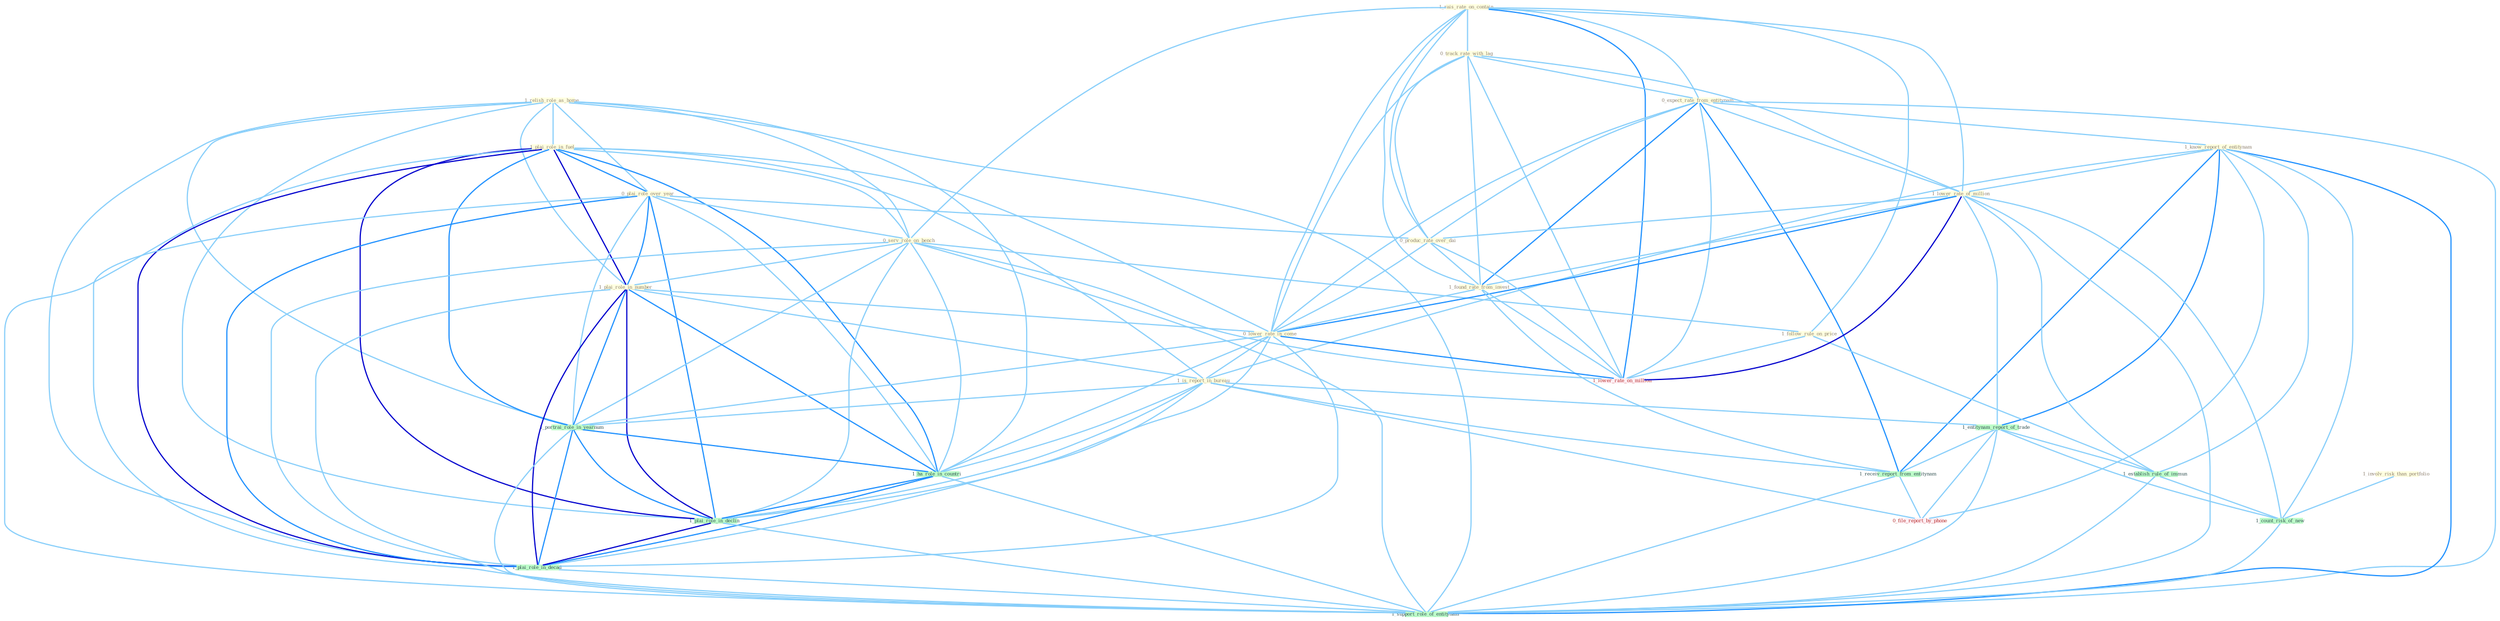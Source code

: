 Graph G{ 
    node
    [shape=polygon,style=filled,width=.5,height=.06,color="#BDFCC9",fixedsize=true,fontsize=4,
    fontcolor="#2f4f4f"];
    {node
    [color="#ffffe0", fontcolor="#8b7d6b"] "1_relish_role_as_home " "1_plai_role_in_fuel " "1_rais_rate_on_contain " "0_track_rate_with_lag " "0_plai_role_over_year " "0_serv_role_on_bench " "0_expect_rate_from_entitynam " "1_know_report_of_entitynam " "1_follow_rule_on_price " "1_lower_rate_of_million " "0_produc_rate_over_dai " "1_found_rate_from_invest " "1_plai_role_in_number " "1_involv_risk_than_portfolio " "0_lower_rate_in_come " "1_is_report_in_bureau "}
{node [color="#fff0f5", fontcolor="#b22222"] "1_lower_rate_on_million " "0_file_report_by_phone "}
edge [color="#B0E2FF"];

	"1_relish_role_as_home " -- "1_plai_role_in_fuel " [w="1", color="#87cefa" ];
	"1_relish_role_as_home " -- "0_plai_role_over_year " [w="1", color="#87cefa" ];
	"1_relish_role_as_home " -- "0_serv_role_on_bench " [w="1", color="#87cefa" ];
	"1_relish_role_as_home " -- "1_plai_role_in_number " [w="1", color="#87cefa" ];
	"1_relish_role_as_home " -- "1_portrai_role_in_yearnum " [w="1", color="#87cefa" ];
	"1_relish_role_as_home " -- "1_ha_role_in_countri " [w="1", color="#87cefa" ];
	"1_relish_role_as_home " -- "1_plai_role_in_declin " [w="1", color="#87cefa" ];
	"1_relish_role_as_home " -- "1_plai_role_in_decad " [w="1", color="#87cefa" ];
	"1_relish_role_as_home " -- "1_support_role_of_entitynam " [w="1", color="#87cefa" ];
	"1_plai_role_in_fuel " -- "0_plai_role_over_year " [w="2", color="#1e90ff" , len=0.8];
	"1_plai_role_in_fuel " -- "0_serv_role_on_bench " [w="1", color="#87cefa" ];
	"1_plai_role_in_fuel " -- "1_plai_role_in_number " [w="3", color="#0000cd" , len=0.6];
	"1_plai_role_in_fuel " -- "0_lower_rate_in_come " [w="1", color="#87cefa" ];
	"1_plai_role_in_fuel " -- "1_is_report_in_bureau " [w="1", color="#87cefa" ];
	"1_plai_role_in_fuel " -- "1_portrai_role_in_yearnum " [w="2", color="#1e90ff" , len=0.8];
	"1_plai_role_in_fuel " -- "1_ha_role_in_countri " [w="2", color="#1e90ff" , len=0.8];
	"1_plai_role_in_fuel " -- "1_plai_role_in_declin " [w="3", color="#0000cd" , len=0.6];
	"1_plai_role_in_fuel " -- "1_plai_role_in_decad " [w="3", color="#0000cd" , len=0.6];
	"1_plai_role_in_fuel " -- "1_support_role_of_entitynam " [w="1", color="#87cefa" ];
	"1_rais_rate_on_contain " -- "0_track_rate_with_lag " [w="1", color="#87cefa" ];
	"1_rais_rate_on_contain " -- "0_serv_role_on_bench " [w="1", color="#87cefa" ];
	"1_rais_rate_on_contain " -- "0_expect_rate_from_entitynam " [w="1", color="#87cefa" ];
	"1_rais_rate_on_contain " -- "1_follow_rule_on_price " [w="1", color="#87cefa" ];
	"1_rais_rate_on_contain " -- "1_lower_rate_of_million " [w="1", color="#87cefa" ];
	"1_rais_rate_on_contain " -- "0_produc_rate_over_dai " [w="1", color="#87cefa" ];
	"1_rais_rate_on_contain " -- "1_found_rate_from_invest " [w="1", color="#87cefa" ];
	"1_rais_rate_on_contain " -- "0_lower_rate_in_come " [w="1", color="#87cefa" ];
	"1_rais_rate_on_contain " -- "1_lower_rate_on_million " [w="2", color="#1e90ff" , len=0.8];
	"0_track_rate_with_lag " -- "0_expect_rate_from_entitynam " [w="1", color="#87cefa" ];
	"0_track_rate_with_lag " -- "1_lower_rate_of_million " [w="1", color="#87cefa" ];
	"0_track_rate_with_lag " -- "0_produc_rate_over_dai " [w="1", color="#87cefa" ];
	"0_track_rate_with_lag " -- "1_found_rate_from_invest " [w="1", color="#87cefa" ];
	"0_track_rate_with_lag " -- "0_lower_rate_in_come " [w="1", color="#87cefa" ];
	"0_track_rate_with_lag " -- "1_lower_rate_on_million " [w="1", color="#87cefa" ];
	"0_plai_role_over_year " -- "0_serv_role_on_bench " [w="1", color="#87cefa" ];
	"0_plai_role_over_year " -- "0_produc_rate_over_dai " [w="1", color="#87cefa" ];
	"0_plai_role_over_year " -- "1_plai_role_in_number " [w="2", color="#1e90ff" , len=0.8];
	"0_plai_role_over_year " -- "1_portrai_role_in_yearnum " [w="1", color="#87cefa" ];
	"0_plai_role_over_year " -- "1_ha_role_in_countri " [w="1", color="#87cefa" ];
	"0_plai_role_over_year " -- "1_plai_role_in_declin " [w="2", color="#1e90ff" , len=0.8];
	"0_plai_role_over_year " -- "1_plai_role_in_decad " [w="2", color="#1e90ff" , len=0.8];
	"0_plai_role_over_year " -- "1_support_role_of_entitynam " [w="1", color="#87cefa" ];
	"0_serv_role_on_bench " -- "1_follow_rule_on_price " [w="1", color="#87cefa" ];
	"0_serv_role_on_bench " -- "1_plai_role_in_number " [w="1", color="#87cefa" ];
	"0_serv_role_on_bench " -- "1_portrai_role_in_yearnum " [w="1", color="#87cefa" ];
	"0_serv_role_on_bench " -- "1_ha_role_in_countri " [w="1", color="#87cefa" ];
	"0_serv_role_on_bench " -- "1_lower_rate_on_million " [w="1", color="#87cefa" ];
	"0_serv_role_on_bench " -- "1_plai_role_in_declin " [w="1", color="#87cefa" ];
	"0_serv_role_on_bench " -- "1_plai_role_in_decad " [w="1", color="#87cefa" ];
	"0_serv_role_on_bench " -- "1_support_role_of_entitynam " [w="1", color="#87cefa" ];
	"0_expect_rate_from_entitynam " -- "1_know_report_of_entitynam " [w="1", color="#87cefa" ];
	"0_expect_rate_from_entitynam " -- "1_lower_rate_of_million " [w="1", color="#87cefa" ];
	"0_expect_rate_from_entitynam " -- "0_produc_rate_over_dai " [w="1", color="#87cefa" ];
	"0_expect_rate_from_entitynam " -- "1_found_rate_from_invest " [w="2", color="#1e90ff" , len=0.8];
	"0_expect_rate_from_entitynam " -- "0_lower_rate_in_come " [w="1", color="#87cefa" ];
	"0_expect_rate_from_entitynam " -- "1_lower_rate_on_million " [w="1", color="#87cefa" ];
	"0_expect_rate_from_entitynam " -- "1_receiv_report_from_entitynam " [w="2", color="#1e90ff" , len=0.8];
	"0_expect_rate_from_entitynam " -- "1_support_role_of_entitynam " [w="1", color="#87cefa" ];
	"1_know_report_of_entitynam " -- "1_lower_rate_of_million " [w="1", color="#87cefa" ];
	"1_know_report_of_entitynam " -- "1_is_report_in_bureau " [w="1", color="#87cefa" ];
	"1_know_report_of_entitynam " -- "1_entitynam_report_of_trade " [w="2", color="#1e90ff" , len=0.8];
	"1_know_report_of_entitynam " -- "1_receiv_report_from_entitynam " [w="2", color="#1e90ff" , len=0.8];
	"1_know_report_of_entitynam " -- "1_establish_rule_of_immun " [w="1", color="#87cefa" ];
	"1_know_report_of_entitynam " -- "1_count_risk_of_new " [w="1", color="#87cefa" ];
	"1_know_report_of_entitynam " -- "0_file_report_by_phone " [w="1", color="#87cefa" ];
	"1_know_report_of_entitynam " -- "1_support_role_of_entitynam " [w="2", color="#1e90ff" , len=0.8];
	"1_follow_rule_on_price " -- "1_lower_rate_on_million " [w="1", color="#87cefa" ];
	"1_follow_rule_on_price " -- "1_establish_rule_of_immun " [w="1", color="#87cefa" ];
	"1_lower_rate_of_million " -- "0_produc_rate_over_dai " [w="1", color="#87cefa" ];
	"1_lower_rate_of_million " -- "1_found_rate_from_invest " [w="1", color="#87cefa" ];
	"1_lower_rate_of_million " -- "0_lower_rate_in_come " [w="2", color="#1e90ff" , len=0.8];
	"1_lower_rate_of_million " -- "1_lower_rate_on_million " [w="3", color="#0000cd" , len=0.6];
	"1_lower_rate_of_million " -- "1_entitynam_report_of_trade " [w="1", color="#87cefa" ];
	"1_lower_rate_of_million " -- "1_establish_rule_of_immun " [w="1", color="#87cefa" ];
	"1_lower_rate_of_million " -- "1_count_risk_of_new " [w="1", color="#87cefa" ];
	"1_lower_rate_of_million " -- "1_support_role_of_entitynam " [w="1", color="#87cefa" ];
	"0_produc_rate_over_dai " -- "1_found_rate_from_invest " [w="1", color="#87cefa" ];
	"0_produc_rate_over_dai " -- "0_lower_rate_in_come " [w="1", color="#87cefa" ];
	"0_produc_rate_over_dai " -- "1_lower_rate_on_million " [w="1", color="#87cefa" ];
	"1_found_rate_from_invest " -- "0_lower_rate_in_come " [w="1", color="#87cefa" ];
	"1_found_rate_from_invest " -- "1_lower_rate_on_million " [w="1", color="#87cefa" ];
	"1_found_rate_from_invest " -- "1_receiv_report_from_entitynam " [w="1", color="#87cefa" ];
	"1_plai_role_in_number " -- "0_lower_rate_in_come " [w="1", color="#87cefa" ];
	"1_plai_role_in_number " -- "1_is_report_in_bureau " [w="1", color="#87cefa" ];
	"1_plai_role_in_number " -- "1_portrai_role_in_yearnum " [w="2", color="#1e90ff" , len=0.8];
	"1_plai_role_in_number " -- "1_ha_role_in_countri " [w="2", color="#1e90ff" , len=0.8];
	"1_plai_role_in_number " -- "1_plai_role_in_declin " [w="3", color="#0000cd" , len=0.6];
	"1_plai_role_in_number " -- "1_plai_role_in_decad " [w="3", color="#0000cd" , len=0.6];
	"1_plai_role_in_number " -- "1_support_role_of_entitynam " [w="1", color="#87cefa" ];
	"1_involv_risk_than_portfolio " -- "1_count_risk_of_new " [w="1", color="#87cefa" ];
	"0_lower_rate_in_come " -- "1_is_report_in_bureau " [w="1", color="#87cefa" ];
	"0_lower_rate_in_come " -- "1_portrai_role_in_yearnum " [w="1", color="#87cefa" ];
	"0_lower_rate_in_come " -- "1_ha_role_in_countri " [w="1", color="#87cefa" ];
	"0_lower_rate_in_come " -- "1_lower_rate_on_million " [w="2", color="#1e90ff" , len=0.8];
	"0_lower_rate_in_come " -- "1_plai_role_in_declin " [w="1", color="#87cefa" ];
	"0_lower_rate_in_come " -- "1_plai_role_in_decad " [w="1", color="#87cefa" ];
	"1_is_report_in_bureau " -- "1_portrai_role_in_yearnum " [w="1", color="#87cefa" ];
	"1_is_report_in_bureau " -- "1_ha_role_in_countri " [w="1", color="#87cefa" ];
	"1_is_report_in_bureau " -- "1_entitynam_report_of_trade " [w="1", color="#87cefa" ];
	"1_is_report_in_bureau " -- "1_receiv_report_from_entitynam " [w="1", color="#87cefa" ];
	"1_is_report_in_bureau " -- "1_plai_role_in_declin " [w="1", color="#87cefa" ];
	"1_is_report_in_bureau " -- "1_plai_role_in_decad " [w="1", color="#87cefa" ];
	"1_is_report_in_bureau " -- "0_file_report_by_phone " [w="1", color="#87cefa" ];
	"1_portrai_role_in_yearnum " -- "1_ha_role_in_countri " [w="2", color="#1e90ff" , len=0.8];
	"1_portrai_role_in_yearnum " -- "1_plai_role_in_declin " [w="2", color="#1e90ff" , len=0.8];
	"1_portrai_role_in_yearnum " -- "1_plai_role_in_decad " [w="2", color="#1e90ff" , len=0.8];
	"1_portrai_role_in_yearnum " -- "1_support_role_of_entitynam " [w="1", color="#87cefa" ];
	"1_ha_role_in_countri " -- "1_plai_role_in_declin " [w="2", color="#1e90ff" , len=0.8];
	"1_ha_role_in_countri " -- "1_plai_role_in_decad " [w="2", color="#1e90ff" , len=0.8];
	"1_ha_role_in_countri " -- "1_support_role_of_entitynam " [w="1", color="#87cefa" ];
	"1_entitynam_report_of_trade " -- "1_receiv_report_from_entitynam " [w="1", color="#87cefa" ];
	"1_entitynam_report_of_trade " -- "1_establish_rule_of_immun " [w="1", color="#87cefa" ];
	"1_entitynam_report_of_trade " -- "1_count_risk_of_new " [w="1", color="#87cefa" ];
	"1_entitynam_report_of_trade " -- "0_file_report_by_phone " [w="1", color="#87cefa" ];
	"1_entitynam_report_of_trade " -- "1_support_role_of_entitynam " [w="1", color="#87cefa" ];
	"1_receiv_report_from_entitynam " -- "0_file_report_by_phone " [w="1", color="#87cefa" ];
	"1_receiv_report_from_entitynam " -- "1_support_role_of_entitynam " [w="1", color="#87cefa" ];
	"1_plai_role_in_declin " -- "1_plai_role_in_decad " [w="3", color="#0000cd" , len=0.6];
	"1_plai_role_in_declin " -- "1_support_role_of_entitynam " [w="1", color="#87cefa" ];
	"1_establish_rule_of_immun " -- "1_count_risk_of_new " [w="1", color="#87cefa" ];
	"1_establish_rule_of_immun " -- "1_support_role_of_entitynam " [w="1", color="#87cefa" ];
	"1_count_risk_of_new " -- "1_support_role_of_entitynam " [w="1", color="#87cefa" ];
	"1_plai_role_in_decad " -- "1_support_role_of_entitynam " [w="1", color="#87cefa" ];
}